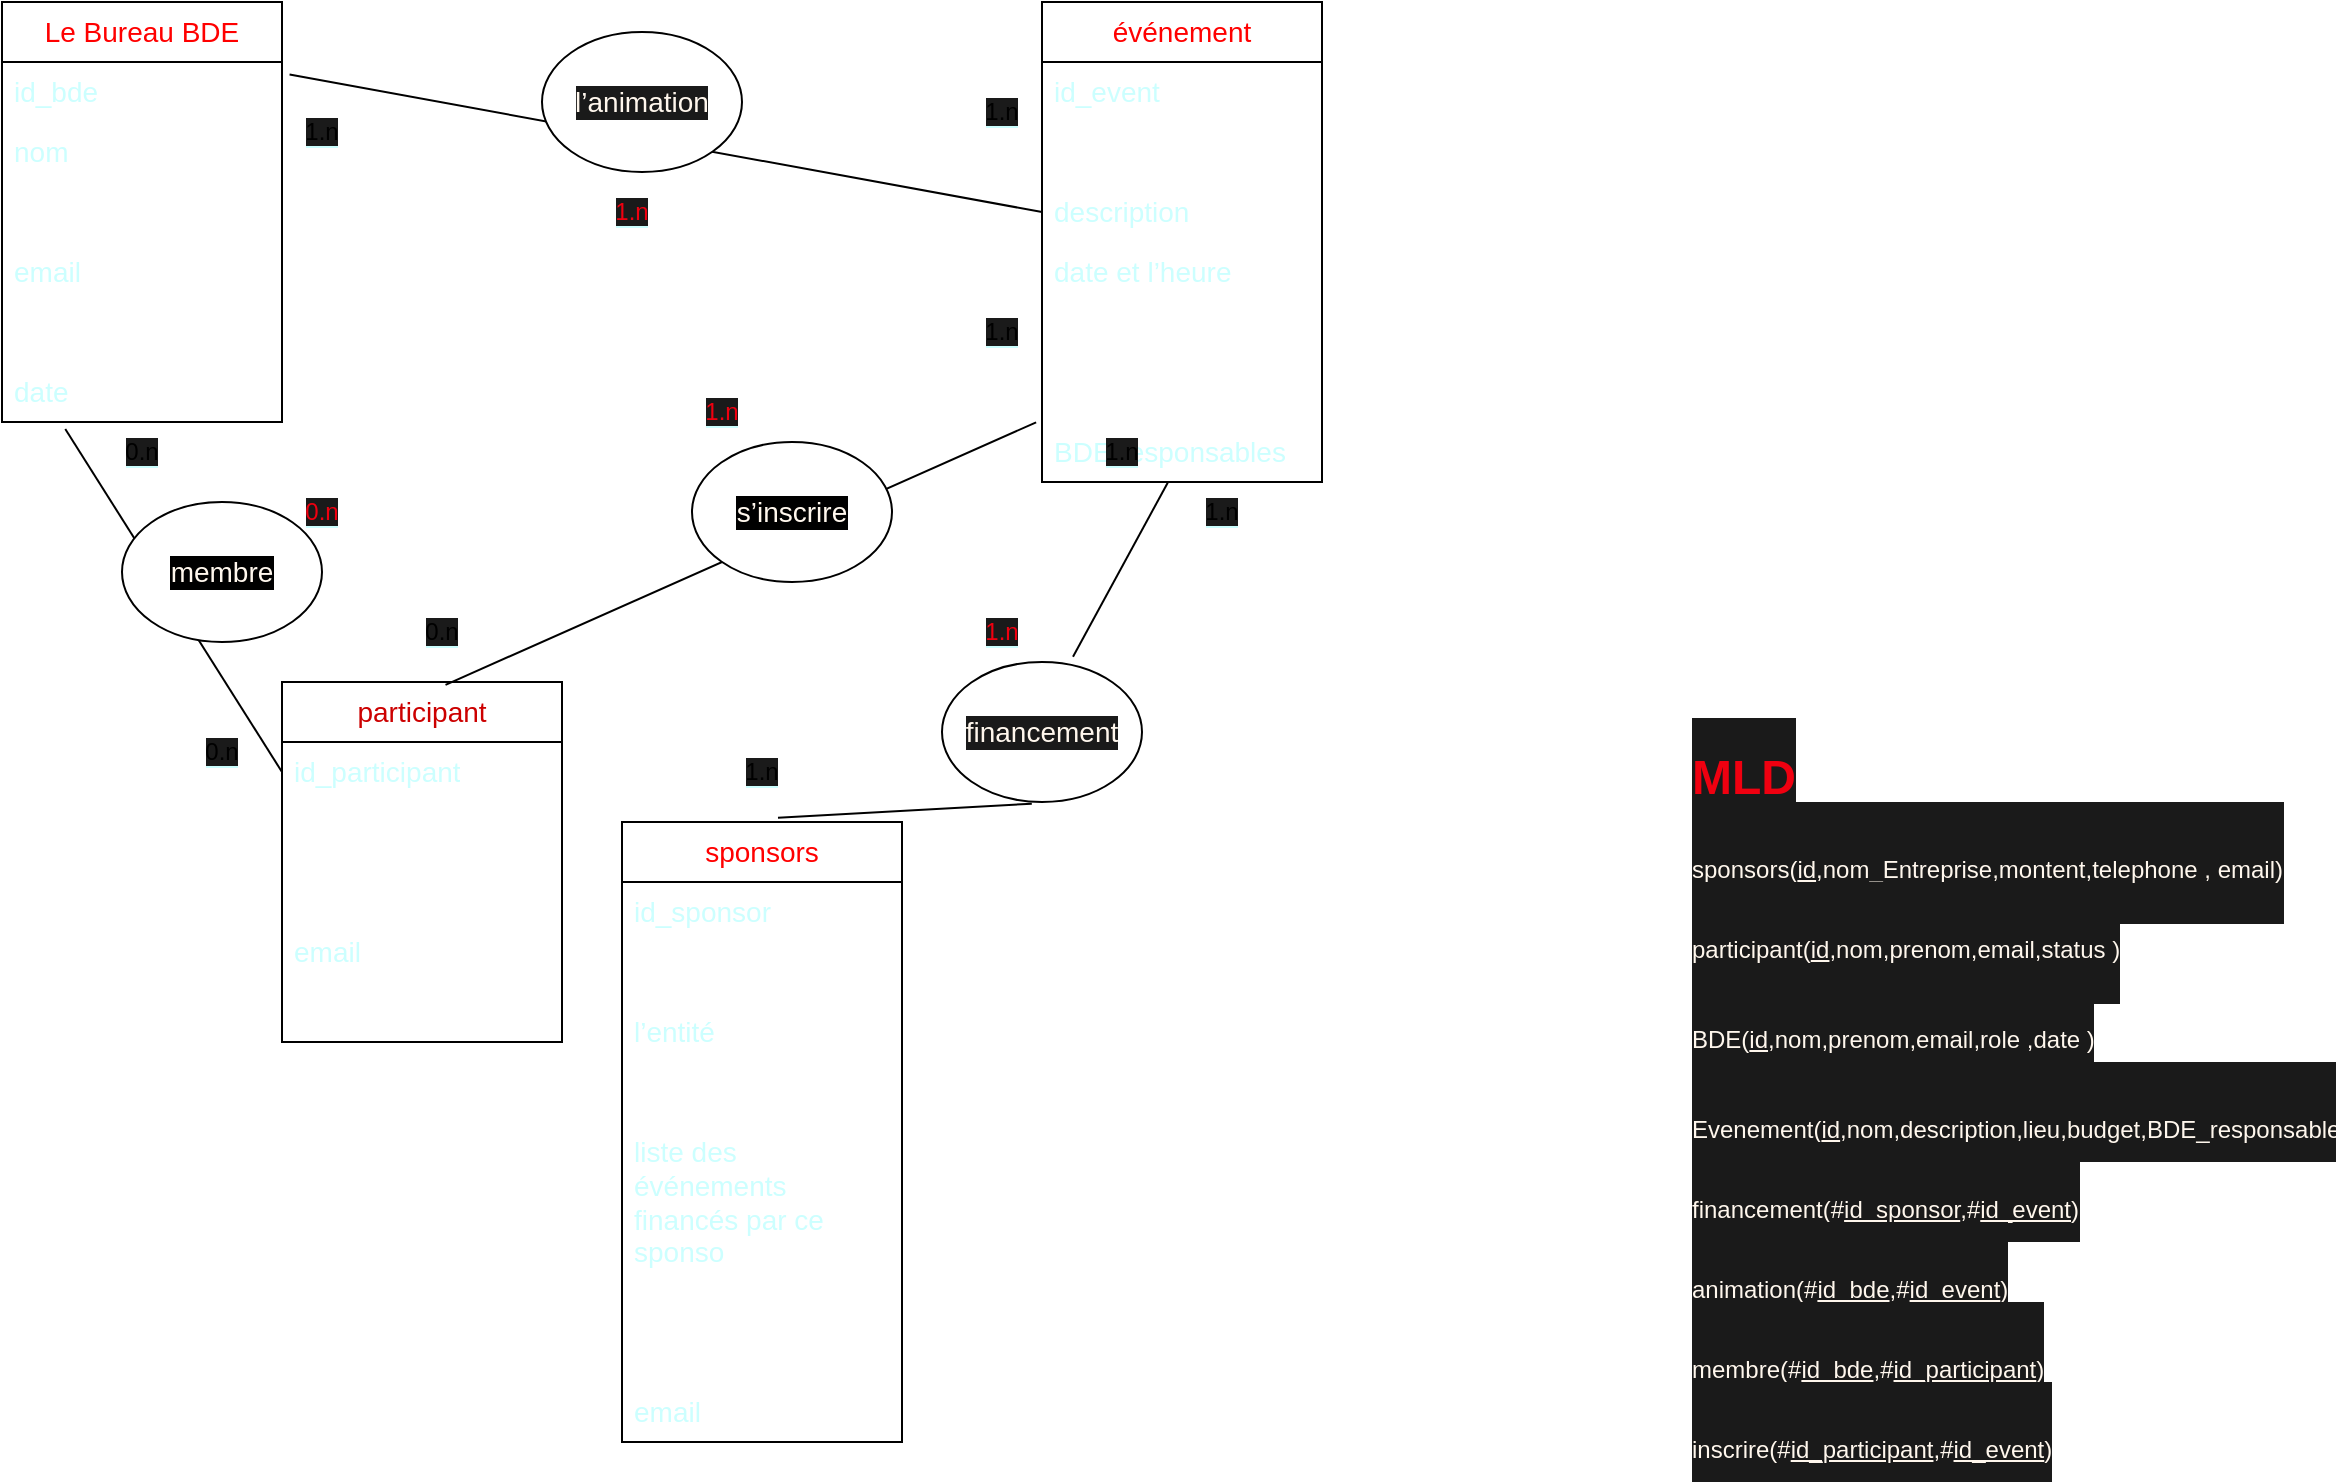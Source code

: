 <mxfile>
    <diagram id="pjIwxmxxNrHiYJVAMZtM" name="Page-1">
        <mxGraphModel dx="1542" dy="866" grid="1" gridSize="10" guides="1" tooltips="1" connect="1" arrows="1" fold="1" page="1" pageScale="1" pageWidth="850" pageHeight="1100" math="0" shadow="0">
            <root>
                <mxCell id="0"/>
                <mxCell id="1" parent="0"/>
                <mxCell id="21" value="&lt;span style=&quot;color: rgb(255, 0, 0); font-family: Arial, sans-serif; font-size: 14px;&quot;&gt;Le Bureau BDE&lt;/span&gt;" style="swimlane;fontStyle=0;childLayout=stackLayout;horizontal=1;startSize=30;horizontalStack=0;resizeParent=1;resizeParentMax=0;resizeLast=0;collapsible=1;marginBottom=0;whiteSpace=wrap;html=1;" parent="1" vertex="1">
                    <mxGeometry x="30" y="20" width="140" height="210" as="geometry"/>
                </mxCell>
                <mxCell id="22" value="&lt;span style=&quot;color: rgb(204, 255, 255); font-family: Arial, sans-serif; font-size: 14px;&quot;&gt;id_bde&lt;/span&gt;" style="text;strokeColor=none;fillColor=none;align=left;verticalAlign=middle;spacingLeft=4;spacingRight=4;overflow=hidden;points=[[0,0.5],[1,0.5]];portConstraint=eastwest;rotatable=0;whiteSpace=wrap;html=1;" parent="21" vertex="1">
                    <mxGeometry y="30" width="140" height="30" as="geometry"/>
                </mxCell>
                <mxCell id="23" value="&lt;span id=&quot;docs-internal-guid-59bb639d-7fff-08ca-f081-ec9cf9c233c6&quot;&gt;&lt;span style=&quot;font-size: 10.5pt; font-family: Arial, sans-serif; background-color: transparent; font-variant-numeric: normal; font-variant-east-asian: normal; font-variant-alternates: normal; font-variant-position: normal; vertical-align: baseline;&quot;&gt;&lt;font color=&quot;#ccffff&quot;&gt;nom&lt;/font&gt;&lt;/span&gt;&lt;/span&gt;" style="text;strokeColor=none;fillColor=none;align=left;verticalAlign=middle;spacingLeft=4;spacingRight=4;overflow=hidden;points=[[0,0.5],[1,0.5]];portConstraint=eastwest;rotatable=0;whiteSpace=wrap;html=1;" parent="21" vertex="1">
                    <mxGeometry y="60" width="140" height="30" as="geometry"/>
                </mxCell>
                <mxCell id="24" value="&lt;span id=&quot;docs-internal-guid-3f4ebf22-7fff-260a-1381-0d9e76ec900e&quot;&gt;&lt;span style=&quot;font-size: 10.5pt; font-family: Arial, sans-serif; background-color: transparent; font-variant-numeric: normal; font-variant-east-asian: normal; font-variant-alternates: normal; font-variant-position: normal; vertical-align: baseline;&quot;&gt;&lt;font color=&quot;#ffffff&quot;&gt;prénom&lt;/font&gt;&lt;/span&gt;&lt;/span&gt;" style="text;strokeColor=none;fillColor=none;align=left;verticalAlign=middle;spacingLeft=4;spacingRight=4;overflow=hidden;points=[[0,0.5],[1,0.5]];portConstraint=eastwest;rotatable=0;whiteSpace=wrap;html=1;" parent="21" vertex="1">
                    <mxGeometry y="90" width="140" height="30" as="geometry"/>
                </mxCell>
                <mxCell id="31" value="&lt;span id=&quot;docs-internal-guid-2f668785-7fff-6c8c-528b-079bab67a5d0&quot;&gt;&lt;span style=&quot;font-size: 10.5pt; font-family: Arial, sans-serif; background-color: transparent; font-variant-numeric: normal; font-variant-east-asian: normal; font-variant-alternates: normal; font-variant-position: normal; vertical-align: baseline;&quot;&gt;&lt;font color=&quot;#ccffff&quot;&gt;email&lt;/font&gt;&lt;/span&gt;&lt;/span&gt;" style="text;strokeColor=none;fillColor=none;align=left;verticalAlign=middle;spacingLeft=4;spacingRight=4;overflow=hidden;points=[[0,0.5],[1,0.5]];portConstraint=eastwest;rotatable=0;whiteSpace=wrap;html=1;" vertex="1" parent="21">
                    <mxGeometry y="120" width="140" height="30" as="geometry"/>
                </mxCell>
                <mxCell id="32" value="&lt;span id=&quot;docs-internal-guid-84155e03-7fff-9a52-054f-cbe6f1718405&quot;&gt;&lt;span style=&quot;font-size: 10.5pt; font-family: Arial, sans-serif; background-color: transparent; font-variant-numeric: normal; font-variant-east-asian: normal; font-variant-alternates: normal; font-variant-position: normal; vertical-align: baseline;&quot;&gt;&lt;font color=&quot;#ffffff&quot;&gt;rôle&amp;nbsp;&lt;/font&gt;&lt;/span&gt;&lt;/span&gt;" style="text;strokeColor=none;fillColor=none;align=left;verticalAlign=middle;spacingLeft=4;spacingRight=4;overflow=hidden;points=[[0,0.5],[1,0.5]];portConstraint=eastwest;rotatable=0;whiteSpace=wrap;html=1;" vertex="1" parent="21">
                    <mxGeometry y="150" width="140" height="30" as="geometry"/>
                </mxCell>
                <mxCell id="33" value="&lt;span id=&quot;docs-internal-guid-dc673a9e-7fff-c9e9-d567-cee9d6c7f6c4&quot;&gt;&lt;span style=&quot;font-size: 10.5pt; font-family: Arial, sans-serif; background-color: transparent; font-variant-numeric: normal; font-variant-east-asian: normal; font-variant-alternates: normal; font-variant-position: normal; vertical-align: baseline;&quot;&gt;&lt;font color=&quot;#ccffff&quot;&gt;date&amp;nbsp;&lt;/font&gt;&lt;/span&gt;&lt;/span&gt;" style="text;strokeColor=none;fillColor=none;align=left;verticalAlign=middle;spacingLeft=4;spacingRight=4;overflow=hidden;points=[[0,0.5],[1,0.5]];portConstraint=eastwest;rotatable=0;whiteSpace=wrap;html=1;" vertex="1" parent="21">
                    <mxGeometry y="180" width="140" height="30" as="geometry"/>
                </mxCell>
                <mxCell id="34" value="&lt;span id=&quot;docs-internal-guid-08933a02-7fff-bcd0-d596-280990d4903c&quot;&gt;&lt;span style=&quot;font-size: 10.5pt; font-family: Arial, sans-serif; color: rgb(255, 0, 0); background-color: transparent; font-variant-numeric: normal; font-variant-east-asian: normal; font-variant-alternates: normal; font-variant-position: normal; vertical-align: baseline;&quot;&gt;événement&lt;/span&gt;&lt;/span&gt;" style="swimlane;fontStyle=0;childLayout=stackLayout;horizontal=1;startSize=30;horizontalStack=0;resizeParent=1;resizeParentMax=0;resizeLast=0;collapsible=1;marginBottom=0;whiteSpace=wrap;html=1;" vertex="1" parent="1">
                    <mxGeometry x="550" y="20" width="140" height="240" as="geometry"/>
                </mxCell>
                <mxCell id="154" value="&lt;font face=&quot;Arial, sans-serif&quot; color=&quot;#ccffff&quot;&gt;&lt;span style=&quot;font-size: 14px;&quot;&gt;id_event&lt;/span&gt;&lt;/font&gt;" style="text;strokeColor=none;fillColor=none;align=left;verticalAlign=middle;spacingLeft=4;spacingRight=4;overflow=hidden;points=[[0,0.5],[1,0.5]];portConstraint=eastwest;rotatable=0;whiteSpace=wrap;html=1;" vertex="1" parent="34">
                    <mxGeometry y="30" width="140" height="30" as="geometry"/>
                </mxCell>
                <mxCell id="35" value="&lt;span id=&quot;docs-internal-guid-45a3f884-7fff-835d-4d21-895cf1a21e6d&quot;&gt;&lt;span style=&quot;font-size: 10.5pt; font-family: Arial, sans-serif; background-color: transparent; font-variant-numeric: normal; font-variant-east-asian: normal; font-variant-alternates: normal; font-variant-position: normal; vertical-align: baseline;&quot;&gt;&lt;font color=&quot;#ffffff&quot;&gt;nom&lt;/font&gt;&lt;/span&gt;&lt;/span&gt;" style="text;strokeColor=none;fillColor=none;align=left;verticalAlign=middle;spacingLeft=4;spacingRight=4;overflow=hidden;points=[[0,0.5],[1,0.5]];portConstraint=eastwest;rotatable=0;whiteSpace=wrap;html=1;" vertex="1" parent="34">
                    <mxGeometry y="60" width="140" height="30" as="geometry"/>
                </mxCell>
                <mxCell id="36" value="&lt;span id=&quot;docs-internal-guid-f22d9bf5-7fff-9f76-dfe7-8233f5e11447&quot;&gt;&lt;span style=&quot;font-size: 10.5pt; font-family: Arial, sans-serif; background-color: transparent; font-variant-numeric: normal; font-variant-east-asian: normal; font-variant-alternates: normal; font-variant-position: normal; vertical-align: baseline;&quot;&gt;&lt;font color=&quot;#ccffff&quot;&gt;description&lt;/font&gt;&lt;/span&gt;&lt;/span&gt;" style="text;strokeColor=none;fillColor=none;align=left;verticalAlign=middle;spacingLeft=4;spacingRight=4;overflow=hidden;points=[[0,0.5],[1,0.5]];portConstraint=eastwest;rotatable=0;whiteSpace=wrap;html=1;" vertex="1" parent="34">
                    <mxGeometry y="90" width="140" height="30" as="geometry"/>
                </mxCell>
                <mxCell id="37" value="&lt;span id=&quot;docs-internal-guid-454e2ace-7fff-b997-c680-8081f8a6e12c&quot;&gt;&lt;span style=&quot;font-size: 10.5pt; font-family: Arial, sans-serif; background-color: transparent; font-variant-numeric: normal; font-variant-east-asian: normal; font-variant-alternates: normal; font-variant-position: normal; vertical-align: baseline;&quot;&gt;&lt;font color=&quot;#ccffff&quot;&gt;date et l’heure&lt;/font&gt;&lt;/span&gt;&lt;/span&gt;" style="text;strokeColor=none;fillColor=none;align=left;verticalAlign=middle;spacingLeft=4;spacingRight=4;overflow=hidden;points=[[0,0.5],[1,0.5]];portConstraint=eastwest;rotatable=0;whiteSpace=wrap;html=1;" vertex="1" parent="34">
                    <mxGeometry y="120" width="140" height="30" as="geometry"/>
                </mxCell>
                <mxCell id="48" value="&lt;span id=&quot;docs-internal-guid-1a4ac7c8-7fff-aef8-def3-51b6db374f31&quot;&gt;&lt;span style=&quot;font-size: 10.5pt; font-family: Arial, sans-serif; background-color: transparent; font-variant-numeric: normal; font-variant-east-asian: normal; font-variant-alternates: normal; font-variant-position: normal; vertical-align: baseline;&quot;&gt;&lt;font color=&quot;#ffffff&quot;&gt;lieu&lt;/font&gt;&lt;/span&gt;&lt;/span&gt;" style="text;strokeColor=none;fillColor=none;align=left;verticalAlign=middle;spacingLeft=4;spacingRight=4;overflow=hidden;points=[[0,0.5],[1,0.5]];portConstraint=eastwest;rotatable=0;whiteSpace=wrap;html=1;" vertex="1" parent="34">
                    <mxGeometry y="150" width="140" height="30" as="geometry"/>
                </mxCell>
                <mxCell id="49" value="&lt;span id=&quot;docs-internal-guid-4f42584a-7fff-d4b2-7f59-7279d9ef4dea&quot;&gt;&lt;span style=&quot;font-size: 10.5pt; font-family: Arial, sans-serif; background-color: transparent; font-variant-numeric: normal; font-variant-east-asian: normal; font-variant-alternates: normal; font-variant-position: normal; vertical-align: baseline;&quot;&gt;&lt;font color=&quot;#ffffff&quot;&gt;budget prévu&lt;/font&gt;&lt;/span&gt;&lt;/span&gt;" style="text;strokeColor=none;fillColor=none;align=left;verticalAlign=middle;spacingLeft=4;spacingRight=4;overflow=hidden;points=[[0,0.5],[1,0.5]];portConstraint=eastwest;rotatable=0;whiteSpace=wrap;html=1;" vertex="1" parent="34">
                    <mxGeometry y="180" width="140" height="30" as="geometry"/>
                </mxCell>
                <mxCell id="47" value="&lt;span id=&quot;docs-internal-guid-fb72c0b5-7fff-072e-7a2b-0fc0bb39331f&quot;&gt;&lt;span style=&quot;font-size: 10.5pt; font-family: Arial, sans-serif; background-color: transparent; font-variant-numeric: normal; font-variant-east-asian: normal; font-variant-alternates: normal; font-variant-position: normal; vertical-align: baseline;&quot;&gt;&lt;font color=&quot;#ccffff&quot;&gt;BDE responsables&lt;/font&gt;&lt;/span&gt;&lt;/span&gt;" style="text;strokeColor=none;fillColor=none;align=left;verticalAlign=middle;spacingLeft=4;spacingRight=4;overflow=hidden;points=[[0,0.5],[1,0.5]];portConstraint=eastwest;rotatable=0;whiteSpace=wrap;html=1;" vertex="1" parent="34">
                    <mxGeometry y="210" width="140" height="30" as="geometry"/>
                </mxCell>
                <mxCell id="38" value="&lt;span id=&quot;docs-internal-guid-b067aceb-7fff-efbc-1e05-20de5508f4ee&quot;&gt;&lt;span style=&quot;font-size: 10.5pt; font-family: Arial, sans-serif; color: rgb(255, 0, 0); background-color: transparent; font-variant-numeric: normal; font-variant-east-asian: normal; font-variant-alternates: normal; font-variant-position: normal; vertical-align: baseline;&quot;&gt;sponsors&lt;/span&gt;&lt;/span&gt;" style="swimlane;fontStyle=0;childLayout=stackLayout;horizontal=1;startSize=30;horizontalStack=0;resizeParent=1;resizeParentMax=0;resizeLast=0;collapsible=1;marginBottom=0;whiteSpace=wrap;html=1;" vertex="1" parent="1">
                    <mxGeometry x="340" y="430" width="140" height="310" as="geometry"/>
                </mxCell>
                <mxCell id="39" value="&lt;font face=&quot;Arial, sans-serif&quot; color=&quot;#ccffff&quot;&gt;&lt;span style=&quot;font-size: 14px;&quot;&gt;id_sponsor&lt;/span&gt;&lt;/font&gt;" style="text;strokeColor=none;fillColor=none;align=left;verticalAlign=middle;spacingLeft=4;spacingRight=4;overflow=hidden;points=[[0,0.5],[1,0.5]];portConstraint=eastwest;rotatable=0;whiteSpace=wrap;html=1;" vertex="1" parent="38">
                    <mxGeometry y="30" width="140" height="30" as="geometry"/>
                </mxCell>
                <mxCell id="40" value="&lt;span id=&quot;docs-internal-guid-d75b1097-7fff-881f-feaa-a5ca8b7783f4&quot;&gt;&lt;span style=&quot;font-size: 10.5pt; font-family: Arial, sans-serif; background-color: transparent; font-variant-numeric: normal; font-variant-east-asian: normal; font-variant-alternates: normal; font-variant-position: normal; vertical-align: baseline;&quot;&gt;&lt;font color=&quot;#ffffff&quot;&gt;nom de l’entreprise&lt;/font&gt;&lt;/span&gt;&lt;/span&gt;" style="text;strokeColor=none;fillColor=none;align=left;verticalAlign=middle;spacingLeft=4;spacingRight=4;overflow=hidden;points=[[0,0.5],[1,0.5]];portConstraint=eastwest;rotatable=0;whiteSpace=wrap;html=1;" vertex="1" parent="38">
                    <mxGeometry y="60" width="140" height="30" as="geometry"/>
                </mxCell>
                <mxCell id="41" value="&lt;span id=&quot;docs-internal-guid-871e2f17-7fff-f06a-6daf-a95972326f33&quot;&gt;&lt;span style=&quot;font-size: 10.5pt; font-family: Arial, sans-serif; background-color: transparent; font-variant-numeric: normal; font-variant-east-asian: normal; font-variant-alternates: normal; font-variant-position: normal; vertical-align: baseline;&quot;&gt;&lt;font color=&quot;#ccffff&quot;&gt;l’entité&lt;/font&gt;&lt;/span&gt;&lt;/span&gt;" style="text;strokeColor=none;fillColor=none;align=left;verticalAlign=middle;spacingLeft=4;spacingRight=4;overflow=hidden;points=[[0,0.5],[1,0.5]];portConstraint=eastwest;rotatable=0;whiteSpace=wrap;html=1;" vertex="1" parent="38">
                    <mxGeometry y="90" width="140" height="30" as="geometry"/>
                </mxCell>
                <mxCell id="56" value="&lt;span id=&quot;docs-internal-guid-0dcee9f8-7fff-73ad-41b5-2823cd2b77e1&quot;&gt;&lt;span style=&quot;font-size: 10.5pt; font-family: Arial, sans-serif; background-color: transparent; font-variant-numeric: normal; font-variant-east-asian: normal; font-variant-alternates: normal; font-variant-position: normal; vertical-align: baseline;&quot;&gt;&lt;font color=&quot;#ffffff&quot;&gt;montant sponsorisé&lt;/font&gt;&lt;/span&gt;&lt;/span&gt;" style="text;strokeColor=none;fillColor=none;align=left;verticalAlign=middle;spacingLeft=4;spacingRight=4;overflow=hidden;points=[[0,0.5],[1,0.5]];portConstraint=eastwest;rotatable=0;whiteSpace=wrap;html=1;" vertex="1" parent="38">
                    <mxGeometry y="120" width="140" height="30" as="geometry"/>
                </mxCell>
                <mxCell id="57" value="&lt;span id=&quot;docs-internal-guid-e1c73d98-7fff-b810-2f62-ea0e94106e1a&quot;&gt;&lt;span style=&quot;font-size: 10.5pt; font-family: Arial, sans-serif; background-color: transparent; font-variant-numeric: normal; font-variant-east-asian: normal; font-variant-alternates: normal; font-variant-position: normal; vertical-align: baseline;&quot;&gt;&lt;font color=&quot;#ccffff&quot;&gt;liste des événements financés par ce sponso&lt;/font&gt;&lt;/span&gt;&lt;/span&gt;" style="text;strokeColor=none;fillColor=none;align=left;verticalAlign=middle;spacingLeft=4;spacingRight=4;overflow=hidden;points=[[0,0.5],[1,0.5]];portConstraint=eastwest;rotatable=0;whiteSpace=wrap;html=1;" vertex="1" parent="38">
                    <mxGeometry y="150" width="140" height="80" as="geometry"/>
                </mxCell>
                <mxCell id="61" value="&lt;span id=&quot;docs-internal-guid-682aff36-7fff-ed8c-a5e2-1221c989299a&quot;&gt;&lt;span style=&quot;font-size: 10.5pt; font-family: Arial, sans-serif; background-color: transparent; font-variant-numeric: normal; font-variant-east-asian: normal; font-variant-alternates: normal; font-variant-position: normal; vertical-align: baseline;&quot;&gt;&lt;font color=&quot;#ffffff&quot;&gt;numéro de téléphone&lt;/font&gt;&lt;/span&gt;&lt;/span&gt;" style="text;strokeColor=none;fillColor=none;align=left;verticalAlign=middle;spacingLeft=4;spacingRight=4;overflow=hidden;points=[[0,0.5],[1,0.5]];portConstraint=eastwest;rotatable=0;whiteSpace=wrap;html=1;" vertex="1" parent="38">
                    <mxGeometry y="230" width="140" height="50" as="geometry"/>
                </mxCell>
                <mxCell id="60" value="&lt;span id=&quot;docs-internal-guid-1662ffc8-7fff-d35b-0fd1-4f58d5b0526a&quot;&gt;&lt;span style=&quot;font-size: 10.5pt; font-family: Arial, sans-serif; background-color: transparent; font-variant-numeric: normal; font-variant-east-asian: normal; font-variant-alternates: normal; font-variant-position: normal; vertical-align: baseline;&quot;&gt;&lt;font color=&quot;#ccffff&quot;&gt;email&lt;/font&gt;&lt;/span&gt;&lt;/span&gt;" style="text;strokeColor=none;fillColor=none;align=left;verticalAlign=middle;spacingLeft=4;spacingRight=4;overflow=hidden;points=[[0,0.5],[1,0.5]];portConstraint=eastwest;rotatable=0;whiteSpace=wrap;html=1;" vertex="1" parent="38">
                    <mxGeometry y="280" width="140" height="30" as="geometry"/>
                </mxCell>
                <mxCell id="42" value="&lt;span id=&quot;docs-internal-guid-1909ddb9-7fff-5a02-095b-64a0893afc13&quot;&gt;&lt;span style=&quot;font-size: 10.5pt; font-family: Arial, sans-serif; background-color: transparent; font-variant-numeric: normal; font-variant-east-asian: normal; font-variant-alternates: normal; font-variant-position: normal; vertical-align: baseline;&quot;&gt;&lt;font color=&quot;#cc0000&quot;&gt;participant&lt;/font&gt;&lt;/span&gt;&lt;/span&gt;" style="swimlane;fontStyle=0;childLayout=stackLayout;horizontal=1;startSize=30;horizontalStack=0;resizeParent=1;resizeParentMax=0;resizeLast=0;collapsible=1;marginBottom=0;whiteSpace=wrap;html=1;" vertex="1" parent="1">
                    <mxGeometry x="170" y="360" width="140" height="180" as="geometry"/>
                </mxCell>
                <mxCell id="43" value="&lt;span style=&quot;color: rgb(204, 255, 255); font-family: Arial, sans-serif; font-size: 14px;&quot;&gt;id_participant&lt;/span&gt;" style="text;strokeColor=none;fillColor=none;align=left;verticalAlign=middle;spacingLeft=4;spacingRight=4;overflow=hidden;points=[[0,0.5],[1,0.5]];portConstraint=eastwest;rotatable=0;whiteSpace=wrap;html=1;" vertex="1" parent="42">
                    <mxGeometry y="30" width="140" height="30" as="geometry"/>
                </mxCell>
                <mxCell id="44" value="&lt;span id=&quot;docs-internal-guid-50183057-7fff-dc28-0ece-fb6d8769b1d7&quot;&gt;&lt;span style=&quot;font-size: 10.5pt; font-family: Arial, sans-serif; background-color: transparent; font-variant-numeric: normal; font-variant-east-asian: normal; font-variant-alternates: normal; font-variant-position: normal; vertical-align: baseline;&quot;&gt;&lt;font color=&quot;#ffffff&quot;&gt;nom&lt;/font&gt;&lt;/span&gt;&lt;/span&gt;" style="text;strokeColor=none;fillColor=none;align=left;verticalAlign=middle;spacingLeft=4;spacingRight=4;overflow=hidden;points=[[0,0.5],[1,0.5]];portConstraint=eastwest;rotatable=0;whiteSpace=wrap;html=1;" vertex="1" parent="42">
                    <mxGeometry y="60" width="140" height="30" as="geometry"/>
                </mxCell>
                <mxCell id="45" value="&lt;span id=&quot;docs-internal-guid-d89d259f-7fff-f6d5-d1db-abe1b9087aed&quot;&gt;&lt;span style=&quot;font-size: 10.5pt; font-family: Arial, sans-serif; background-color: transparent; font-variant-numeric: normal; font-variant-east-asian: normal; font-variant-alternates: normal; font-variant-position: normal; vertical-align: baseline;&quot;&gt;&lt;font color=&quot;#ffffff&quot;&gt;prénom&lt;/font&gt;&lt;/span&gt;&lt;/span&gt;" style="text;strokeColor=none;fillColor=none;align=left;verticalAlign=middle;spacingLeft=4;spacingRight=4;overflow=hidden;points=[[0,0.5],[1,0.5]];portConstraint=eastwest;rotatable=0;whiteSpace=wrap;html=1;" vertex="1" parent="42">
                    <mxGeometry y="90" width="140" height="30" as="geometry"/>
                </mxCell>
                <mxCell id="50" value="&lt;span id=&quot;docs-internal-guid-84678ed5-7fff-48c8-f790-d0dbcbf36f1a&quot;&gt;&lt;span style=&quot;font-size: 10.5pt; font-family: Arial, sans-serif; background-color: transparent; font-variant-numeric: normal; font-variant-east-asian: normal; font-variant-alternates: normal; font-variant-position: normal; vertical-align: baseline;&quot;&gt;&lt;font color=&quot;#ccffff&quot;&gt;email&lt;/font&gt;&lt;/span&gt;&lt;/span&gt;" style="text;strokeColor=none;fillColor=none;align=left;verticalAlign=middle;spacingLeft=4;spacingRight=4;overflow=hidden;points=[[0,0.5],[1,0.5]];portConstraint=eastwest;rotatable=0;whiteSpace=wrap;html=1;" vertex="1" parent="42">
                    <mxGeometry y="120" width="140" height="30" as="geometry"/>
                </mxCell>
                <mxCell id="53" value="&lt;span style=&quot;font-family: Arial, sans-serif; font-size: 14px; text-align: center;&quot;&gt;&lt;font color=&quot;#ffffff&quot;&gt;statut&lt;/font&gt;&lt;/span&gt;" style="text;strokeColor=none;fillColor=none;align=left;verticalAlign=middle;spacingLeft=4;spacingRight=4;overflow=hidden;points=[[0,0.5],[1,0.5]];portConstraint=eastwest;rotatable=0;whiteSpace=wrap;html=1;" vertex="1" parent="42">
                    <mxGeometry y="150" width="140" height="30" as="geometry"/>
                </mxCell>
                <mxCell id="69" value="" style="endArrow=none;html=1;fontColor=#FFFFFF;entryX=0;entryY=0.5;entryDx=0;entryDy=0;exitX=1.027;exitY=0.209;exitDx=0;exitDy=0;exitPerimeter=0;" edge="1" parent="1" source="22" target="36">
                    <mxGeometry width="50" height="50" relative="1" as="geometry">
                        <mxPoint x="193.78" y="76.27" as="sourcePoint"/>
                        <mxPoint x="528.74" y="73.12" as="targetPoint"/>
                        <Array as="points"/>
                    </mxGeometry>
                </mxCell>
                <mxCell id="87" value="" style="endArrow=none;html=1;fontColor=#CC0000;exitX=0.584;exitY=0.008;exitDx=0;exitDy=0;exitPerimeter=0;entryX=-0.021;entryY=0.005;entryDx=0;entryDy=0;entryPerimeter=0;" edge="1" parent="1" source="42" target="47">
                    <mxGeometry width="50" height="50" relative="1" as="geometry">
                        <mxPoint x="600" y="300" as="sourcePoint"/>
                        <mxPoint x="528.32" y="140.84" as="targetPoint"/>
                    </mxGeometry>
                </mxCell>
                <mxCell id="90" value="&lt;span style=&quot;background-color: rgb(26, 26, 26);&quot;&gt;0.n&lt;/span&gt;" style="text;html=1;align=center;verticalAlign=middle;whiteSpace=wrap;rounded=0;labelBackgroundColor=#CCFFFF;" vertex="1" parent="1">
                    <mxGeometry x="220" y="320" width="60" height="30" as="geometry"/>
                </mxCell>
                <mxCell id="91" value="&lt;span style=&quot;background-color: rgb(26, 26, 26);&quot;&gt;1.n&lt;/span&gt;" style="text;html=1;align=center;verticalAlign=middle;whiteSpace=wrap;rounded=0;labelBackgroundColor=#CCFFFF;" vertex="1" parent="1">
                    <mxGeometry x="500" y="170" width="60" height="30" as="geometry"/>
                </mxCell>
                <mxCell id="105" value="&lt;span style=&quot;color: rgba(0, 0, 0, 0); font-family: monospace; font-size: 0px; text-align: start; background-color: rgb(42, 37, 47);&quot;&gt;%3CmxGraphModel%3E%3Croot%3E%3CmxCell%20id%3D%220%22%2F%3E%3CmxCell%20id%3D%221%22%20parent%3D%220%22%2F%3E%3CmxCell%20id%3D%222%22%20value%3D%22%22%20style%3D%22endArrow%3Dnone%3Bhtml%3D1%3BfontColor%3D%23FFFFFF%3BentryX%3D-0.024%3BentryY%3D0.131%3BentryDx%3D0%3BentryDy%3D0%3BentryPerimeter%3D0%3BexitX%3D1.027%3BexitY%3D0.209%3BexitDx%3D0%3BexitDy%3D0%3BexitPerimeter%3D0%3BstartArrow%3Dnone%3B%22%20edge%3D%221%22%20parent%3D%221%22%3E%3CmxGeometry%20width%3D%2250%22%20height%3D%2250%22%20relative%3D%221%22%20as%3D%22geometry%22%3E%3CmxPoint%20x%3D%22422.97%22%20y%3D%2282.54%22%20as%3D%22sourcePoint%22%2F%3E%3CmxPoint%20x%3D%22526.64%22%20y%3D%2272.27%22%20as%3D%22targetPoint%22%2F%3E%3CArray%20as%3D%22points%22%3E%3CmxPoint%20x%3D%22320%22%20y%3D%2285%22%2F%3E%3C%2FArray%3E%3C%2FmxGeometry%3E%3C%2FmxCell%3E%3C%2Froot%3E%3C%2FmxGraphModel%3E&lt;/span&gt;" style="ellipse;whiteSpace=wrap;html=1;labelBackgroundColor=#1A1A1A;fontColor=#CC0000;" vertex="1" parent="1">
                    <mxGeometry x="300" y="35" width="100" height="70" as="geometry"/>
                </mxCell>
                <mxCell id="107" value="&lt;span style=&quot;color: rgba(0, 0, 0, 0); font-family: monospace; font-size: 0px; text-align: start; background-color: rgb(42, 37, 47);&quot;&gt;%3CmxGraphModel%3E%3Croot%3E%3CmxCell%20id%3D%220%22%2F%3E%3CmxCell%20id%3D%221%22%20parent%3D%220%22%2F%3E%3CmxCell%20id%3D%222%22%20value%3D%22%22%20style%3D%22endArrow%3Dnone%3Bhtml%3D1%3BfontColor%3D%23FFFFFF%3BentryX%3D-0.024%3BentryY%3D0.131%3BentryDx%3D0%3BentryDy%3D0%3BentryPerimeter%3D0%3BexitX%3D1.027%3BexitY%3D0.209%3BexitDx%3D0%3BexitDy%3D0%3BexitPerimeter%3D0%3BstartArrow%3Dnone%3B%22%20edge%3D%221%22%20parent%3D%221%22%3E%3CmxGeometry%20width%3D%2250%22%20height%3D%2250%22%20relative%3D%221%22%20as%3D%22geometry%22%3E%3CmxPoint%20x%3D%22422.97%22%20y%3D%2282.54%22%20as%3D%22sourcePoint%22%2F%3E%3CmxPoint%20x%3D%22526.64%22%20y%3D%2272.27%22%20as%3D%22targetPoint%22%2F%3E%3CArray%20as%3D%22points%22%3E%3CmxPoint%20x%3D%22320%22%20y%3D%2285%22%2F%3E%3C%2FArray%3E%3C%2FmxGeometry%3E%3C%2FmxCell%3E%3C%2Froot%3E%3C%2FmxGraphModel%3E&lt;/span&gt;" style="ellipse;whiteSpace=wrap;html=1;labelBackgroundColor=#1A1A1A;fontColor=#CC0000;" vertex="1" parent="1">
                    <mxGeometry x="375" y="240" width="100" height="70" as="geometry"/>
                </mxCell>
                <mxCell id="119" value="&lt;span style=&quot;background-color: rgb(26, 26, 26);&quot;&gt;1.n&lt;/span&gt;" style="text;html=1;align=center;verticalAlign=middle;whiteSpace=wrap;rounded=0;labelBackgroundColor=#CCFFFF;" vertex="1" parent="1">
                    <mxGeometry x="380" y="390" width="60" height="30" as="geometry"/>
                </mxCell>
                <mxCell id="120" value="&lt;span style=&quot;background-color: rgb(26, 26, 26);&quot;&gt;1.n&lt;/span&gt;" style="text;html=1;align=center;verticalAlign=middle;whiteSpace=wrap;rounded=0;labelBackgroundColor=#CCFFFF;" vertex="1" parent="1">
                    <mxGeometry x="560" y="230" width="60" height="30" as="geometry"/>
                </mxCell>
                <mxCell id="121" value="&lt;span id=&quot;docs-internal-guid-4e5c24fe-7fff-c578-7a09-25107cacac20&quot;&gt;&lt;span style=&quot;font-size: 10.5pt; font-family: Arial, sans-serif; font-variant-numeric: normal; font-variant-east-asian: normal; font-variant-alternates: normal; font-variant-position: normal; vertical-align: baseline;&quot;&gt;&lt;font color=&quot;#000000&quot;&gt;financement&lt;/font&gt;&lt;/span&gt;&lt;/span&gt;" style="text;html=1;align=center;verticalAlign=middle;whiteSpace=wrap;rounded=0;labelBackgroundColor=#FFFFFF;" vertex="1" parent="1">
                    <mxGeometry x="530" y="370" width="60" height="30" as="geometry"/>
                </mxCell>
                <mxCell id="122" value="&lt;span id=&quot;docs-internal-guid-1dca1ef8-7fff-0c7e-3ad9-99fe6d4969ea&quot;&gt;&lt;span style=&quot;font-size: 10.5pt; font-family: Arial, sans-serif; font-variant-numeric: normal; font-variant-east-asian: normal; font-variant-alternates: normal; font-variant-position: normal; vertical-align: baseline;&quot;&gt;&lt;font color=&quot;#fff7ed&quot;&gt;s’inscrire&lt;/font&gt;&lt;/span&gt;&lt;/span&gt;" style="text;html=1;align=center;verticalAlign=middle;whiteSpace=wrap;rounded=0;labelBackgroundColor=#000000;" vertex="1" parent="1">
                    <mxGeometry x="395" y="260" width="60" height="30" as="geometry"/>
                </mxCell>
                <mxCell id="125" value="&lt;span id=&quot;docs-internal-guid-0dac7657-7fff-9902-0aa5-69a8bb24d0d1&quot;&gt;&lt;span style=&quot;font-size: 10.5pt; font-family: Arial, sans-serif; font-variant-numeric: normal; font-variant-east-asian: normal; font-variant-alternates: normal; font-variant-position: normal; vertical-align: baseline;&quot;&gt;&lt;font color=&quot;#fff7ed&quot;&gt;l’animation&lt;/font&gt;&lt;/span&gt;&lt;/span&gt;" style="text;html=1;align=center;verticalAlign=middle;whiteSpace=wrap;rounded=0;labelBackgroundColor=#1A1A1A;" vertex="1" parent="1">
                    <mxGeometry x="315" y="50" width="70" height="40" as="geometry"/>
                </mxCell>
                <mxCell id="127" value="&lt;span style=&quot;background-color: rgb(26, 26, 26);&quot;&gt;1.n&lt;/span&gt;&lt;span style=&quot;color: rgba(0, 0, 0, 0); font-family: monospace; font-size: 0px; text-align: start; background-color: rgb(42, 37, 47);&quot;&gt;%3CmxGraphModel%3E%3Croot%3E%3CmxCell%20id%3D%220%22%2F%3E%3CmxCell%20id%3D%221%22%20parent%3D%220%22%2F%3E%3CmxCell%20id%3D%222%22%20value%3D%22%26lt%3Bspan%20style%3D%26quot%3Bbackground-color%3A%20rgb(26%2C%2026%2C%2026)%3B%26quot%3B%26gt%3B1.1%26lt%3B%2Fspan%26gt%3B%22%20style%3D%22text%3Bhtml%3D1%3Balign%3Dcenter%3BverticalAlign%3Dmiddle%3BwhiteSpace%3Dwrap%3Brounded%3D0%3BlabelBackgroundColor%3D%23CCFFFF%3B%22%20vertex%3D%221%22%20parent%3D%221%22%3E%3CmxGeometry%20x%3D%22470%22%20y%3D%22140%22%20width%3D%2260%22%20height%3D%2230%22%20as%3D%22geometry%22%2F%3E%3C%2FmxCell%3E%3C%2Froot%3E%3C%2FmxGraphModel%3E&lt;/span&gt;" style="text;html=1;align=center;verticalAlign=middle;whiteSpace=wrap;rounded=0;labelBackgroundColor=#CCFFFF;" vertex="1" parent="1">
                    <mxGeometry x="160" y="70" width="60" height="30" as="geometry"/>
                </mxCell>
                <mxCell id="128" value="&lt;span style=&quot;background-color: rgb(26, 26, 26);&quot;&gt;1.n&lt;/span&gt;&lt;span style=&quot;color: rgba(0, 0, 0, 0); font-family: monospace; font-size: 0px; text-align: start; background-color: rgb(42, 37, 47);&quot;&gt;%3CmxGraphModel%3E%3Croot%3E%3CmxCell%20id%3D%220%22%2F%3E%3CmxCell%20id%3D%221%22%20parent%3D%220%22%2F%3E%3CmxCell%20id%3D%222%22%20value%3D%22%26lt%3Bspan%20style%3D%26quot%3Bbackground-color%3A%20rgb(26%2C%2026%2C%2026)%3B%26quot%3B%26gt%3B1.1%26lt%3B%2Fspan%26gt%3B%22%20style%3D%22text%3Bhtml%3D1%3Balign%3Dcenter%3BverticalAlign%3Dmiddle%3BwhiteSpace%3Dwrap%3Brounded%3D0%3BlabelBackgroundColor%3D%23CCFFFF%3B%22%20vertex%3D%221%22%20parent%3D%221%22%3E%3CmxGeometry%20x%3D%22470%22%20y%3D%22140%22%20width%3D%2260%22%20height%3D%2230%22%20as%3D%22geometry%22%2F%3E%3C%2FmxCell%3E%3C%2Froot%3E%3C%2FmxGraphModel%3E&lt;/span&gt;" style="text;html=1;align=center;verticalAlign=middle;whiteSpace=wrap;rounded=0;labelBackgroundColor=#CCFFFF;" vertex="1" parent="1">
                    <mxGeometry x="500" y="60" width="60" height="30" as="geometry"/>
                </mxCell>
                <mxCell id="138" value="" style="endArrow=none;html=1;fontColor=#CC0000;exitX=0.655;exitY=-0.037;exitDx=0;exitDy=0;entryX=0.449;entryY=1.012;entryDx=0;entryDy=0;entryPerimeter=0;startArrow=none;exitPerimeter=0;" edge="1" parent="1" source="118" target="47">
                    <mxGeometry width="50" height="50" relative="1" as="geometry">
                        <mxPoint x="221.76" y="331.44" as="sourcePoint"/>
                        <mxPoint x="557.06" y="190.15" as="targetPoint"/>
                    </mxGeometry>
                </mxCell>
                <mxCell id="139" value="" style="endArrow=none;html=1;fontColor=#CC0000;entryX=0.449;entryY=1.012;entryDx=0;entryDy=0;entryPerimeter=0;exitX=0.557;exitY=-0.007;exitDx=0;exitDy=0;exitPerimeter=0;" edge="1" parent="1" source="38" target="118">
                    <mxGeometry width="50" height="50" relative="1" as="geometry">
                        <mxPoint x="520" y="490" as="sourcePoint"/>
                        <mxPoint x="612.86" y="210.36" as="targetPoint"/>
                    </mxGeometry>
                </mxCell>
                <mxCell id="118" value="&lt;span id=&quot;docs-internal-guid-4e5c24fe-7fff-c578-7a09-25107cacac20&quot;&gt;&lt;span style=&quot;font-size: 10.5pt; font-family: Arial, sans-serif; background-color: transparent; font-variant-numeric: normal; font-variant-east-asian: normal; font-variant-alternates: normal; font-variant-position: normal; vertical-align: baseline;&quot;&gt;&lt;font color=&quot;#fff7ed&quot;&gt;financement&lt;/font&gt;&lt;/span&gt;&lt;/span&gt;" style="ellipse;whiteSpace=wrap;html=1;labelBackgroundColor=#1A1A1A;fontColor=#CC0000;" vertex="1" parent="1">
                    <mxGeometry x="500" y="350" width="100" height="70" as="geometry"/>
                </mxCell>
                <mxCell id="140" value="" style="endArrow=none;html=1;fontColor=#FFF7ED;entryX=0.226;entryY=1.117;entryDx=0;entryDy=0;entryPerimeter=0;exitX=0;exitY=0.5;exitDx=0;exitDy=0;" edge="1" parent="1" source="43" target="33">
                    <mxGeometry width="50" height="50" relative="1" as="geometry">
                        <mxPoint x="300" y="310" as="sourcePoint"/>
                        <mxPoint x="350" y="260" as="targetPoint"/>
                    </mxGeometry>
                </mxCell>
                <mxCell id="141" value="&lt;span style=&quot;color: rgba(0, 0, 0, 0); font-family: monospace; font-size: 0px; text-align: start; background-color: rgb(42, 37, 47);&quot;&gt;%3CmxGraphModel%3E%3Croot%3E%3CmxCell%20id%3D%220%22%2F%3E%3CmxCell%20id%3D%221%22%20parent%3D%220%22%2F%3E%3CmxCell%20id%3D%222%22%20value%3D%22%22%20style%3D%22endArrow%3Dnone%3Bhtml%3D1%3BfontColor%3D%23FFFFFF%3BentryX%3D-0.024%3BentryY%3D0.131%3BentryDx%3D0%3BentryDy%3D0%3BentryPerimeter%3D0%3BexitX%3D1.027%3BexitY%3D0.209%3BexitDx%3D0%3BexitDy%3D0%3BexitPerimeter%3D0%3BstartArrow%3Dnone%3B%22%20edge%3D%221%22%20parent%3D%221%22%3E%3CmxGeometry%20width%3D%2250%22%20height%3D%2250%22%20relative%3D%221%22%20as%3D%22geometry%22%3E%3CmxPoint%20x%3D%22422.97%22%20y%3D%2282.54%22%20as%3D%22sourcePoint%22%2F%3E%3CmxPoint%20x%3D%22526.64%22%20y%3D%2272.27%22%20as%3D%22targetPoint%22%2F%3E%3CArray%20as%3D%22points%22%3E%3CmxPoint%20x%3D%22320%22%20y%3D%2285%22%2F%3E%3C%2FArray%3E%3C%2FmxGeometry%3E%3C%2FmxCell%3E%3C%2Froot%3E%3C%2FmxGraphModel%3E&lt;/span&gt;" style="ellipse;whiteSpace=wrap;html=1;labelBackgroundColor=#1A1A1A;fontColor=#CC0000;" vertex="1" parent="1">
                    <mxGeometry x="90" y="270" width="100" height="70" as="geometry"/>
                </mxCell>
                <mxCell id="142" value="&lt;span style=&quot;background-color: rgb(26, 26, 26);&quot;&gt;0.n&lt;/span&gt;" style="text;html=1;align=center;verticalAlign=middle;whiteSpace=wrap;rounded=0;labelBackgroundColor=#CCFFFF;" vertex="1" parent="1">
                    <mxGeometry x="70" y="230" width="60" height="30" as="geometry"/>
                </mxCell>
                <mxCell id="143" value="&lt;span style=&quot;background-color: rgb(26, 26, 26);&quot;&gt;0.n&lt;/span&gt;" style="text;html=1;align=center;verticalAlign=middle;whiteSpace=wrap;rounded=0;labelBackgroundColor=#CCFFFF;" vertex="1" parent="1">
                    <mxGeometry x="110" y="380" width="60" height="30" as="geometry"/>
                </mxCell>
                <mxCell id="144" value="&lt;span id=&quot;docs-internal-guid-1dca1ef8-7fff-0c7e-3ad9-99fe6d4969ea&quot;&gt;&lt;span style=&quot;font-size: 10.5pt; font-family: Arial, sans-serif; font-variant-numeric: normal; font-variant-east-asian: normal; font-variant-alternates: normal; font-variant-position: normal; vertical-align: baseline;&quot;&gt;&lt;font color=&quot;#fff7ed&quot;&gt;membre&lt;/font&gt;&lt;/span&gt;&lt;/span&gt;" style="text;html=1;align=center;verticalAlign=middle;whiteSpace=wrap;rounded=0;labelBackgroundColor=#000000;" vertex="1" parent="1">
                    <mxGeometry x="110" y="290" width="60" height="30" as="geometry"/>
                </mxCell>
                <mxCell id="145" value="&lt;h1&gt;&lt;span style=&quot;font-size: 12px; font-weight: normal;&quot;&gt;sponsors(&lt;u&gt;id&lt;/u&gt;,nom_Entreprise,montent,telephone , email)&lt;/span&gt;&lt;br&gt;&lt;/h1&gt;" style="text;html=1;strokeColor=none;fillColor=none;spacing=5;spacingTop=-20;whiteSpace=wrap;overflow=hidden;rounded=0;labelBackgroundColor=#1A1A1A;fontColor=#FFF7ED;fontStyle=0" vertex="1" parent="1">
                    <mxGeometry x="870" y="430" width="330" height="70" as="geometry"/>
                </mxCell>
                <mxCell id="146" value="&lt;span style=&quot;background-color: rgb(26, 26, 26);&quot;&gt;1.n&lt;/span&gt;&lt;span style=&quot;font-family: monospace; font-size: 0px; text-align: start; background-color: rgb(42, 37, 47);&quot;&gt;%3CmxGraphModel%3E%3Croot%3E%3CmxCell%20id%3D%220%22%2F%3E%3CmxCell%20id%3D%221%22%20parent%3D%220%22%2F%3E%3CmxCell%20id%3D%222%22%20value%3D%22%26lt%3Bspan%20style%3D%26quot%3Bbackground-color%3A%20rgb(26%2C%2026%2C%2026)%3B%26quot%3B%26gt%3B1.1%26lt%3B%2Fspan%26gt%3B%22%20style%3D%22text%3Bhtml%3D1%3Balign%3Dcenter%3BverticalAlign%3Dmiddle%3BwhiteSpace%3Dwrap%3Brounded%3D0%3BlabelBackgroundColor%3D%23CCFFFF%3B%22%20vertex%3D%221%22%20parent%3D%221%22%3E%3CmxGeometry%20x%3D%22470%22%20y%3D%22140%22%20width%3D%2260%22%20height%3D%2230%22%20as%3D%22geometry%22%2F%3E%3C%2FmxCell%3E%3C%2Froot%3E%3C%2FmxGraphModel%3E&lt;/span&gt;" style="text;html=1;align=center;verticalAlign=middle;whiteSpace=wrap;rounded=0;labelBackgroundColor=#CCFFFF;fontColor=#F00010;" vertex="1" parent="1">
                    <mxGeometry x="315" y="110" width="60" height="30" as="geometry"/>
                </mxCell>
                <mxCell id="147" value="&lt;span style=&quot;background-color: rgb(26, 26, 26);&quot;&gt;1.n&lt;/span&gt;&lt;span style=&quot;font-family: monospace; font-size: 0px; text-align: start; background-color: rgb(42, 37, 47);&quot;&gt;%3CmxGraphModel%3E%3Croot%3E%3CmxCell%20id%3D%220%22%2F%3E%3CmxCell%20id%3D%221%22%20parent%3D%220%22%2F%3E%3CmxCell%20id%3D%222%22%20value%3D%22%26lt%3Bspan%20style%3D%26quot%3Bbackground-color%3A%20rgb(26%2C%2026%2C%2026)%3B%26quot%3B%26gt%3B1.1%26lt%3B%2Fspan%26gt%3B%22%20style%3D%22text%3Bhtml%3D1%3Balign%3Dcenter%3BverticalAlign%3Dmiddle%3BwhiteSpace%3Dwrap%3Brounded%3D0%3BlabelBackgroundColor%3D%23CCFFFF%3B%22%20vertex%3D%221%22%20parent%3D%221%22%3E%3CmxGeometry%20x%3D%22470%22%20y%3D%22140%22%20width%3D%2260%22%20height%3D%2230%22%20as%3D%22geometry%22%2F%3E%3C%2FmxCell%3E%3C%2Froot%3E%3C%2FmxGraphModel%3E&lt;/span&gt;" style="text;html=1;align=center;verticalAlign=middle;whiteSpace=wrap;rounded=0;labelBackgroundColor=#CCFFFF;fontColor=#F00010;" vertex="1" parent="1">
                    <mxGeometry x="360" y="210" width="60" height="30" as="geometry"/>
                </mxCell>
                <mxCell id="148" value="&lt;span style=&quot;background-color: rgb(26, 26, 26);&quot;&gt;1.n&lt;/span&gt;&lt;span style=&quot;font-family: monospace; font-size: 0px; text-align: start; background-color: rgb(42, 37, 47);&quot;&gt;%3CmxGraphModel%3E%3Croot%3E%3CmxCell%20id%3D%220%22%2F%3E%3CmxCell%20id%3D%221%22%20parent%3D%220%22%2F%3E%3CmxCell%20id%3D%222%22%20value%3D%22%26lt%3Bspan%20style%3D%26quot%3Bbackground-color%3A%20rgb(26%2C%2026%2C%2026)%3B%26quot%3B%26gt%3B1.1%26lt%3B%2Fspan%26gt%3B%22%20style%3D%22text%3Bhtml%3D1%3Balign%3Dcenter%3BverticalAlign%3Dmiddle%3BwhiteSpace%3Dwrap%3Brounded%3D0%3BlabelBackgroundColor%3D%23CCFFFF%3B%22%20vertex%3D%221%22%20parent%3D%221%22%3E%3CmxGeometry%20x%3D%22470%22%20y%3D%22140%22%20width%3D%2260%22%20height%3D%2230%22%20as%3D%22geometry%22%2F%3E%3C%2FmxCell%3E%3C%2Froot%3E%3C%2FmxGraphModel%3E&lt;/span&gt;" style="text;html=1;align=center;verticalAlign=middle;whiteSpace=wrap;rounded=0;labelBackgroundColor=#CCFFFF;fontColor=#F00010;" vertex="1" parent="1">
                    <mxGeometry x="500" y="320" width="60" height="30" as="geometry"/>
                </mxCell>
                <mxCell id="149" value="&lt;span style=&quot;background-color: rgb(26, 26, 26);&quot;&gt;0.n&lt;/span&gt;" style="text;html=1;align=center;verticalAlign=middle;whiteSpace=wrap;rounded=0;labelBackgroundColor=#CCFFFF;fontColor=#F00010;" vertex="1" parent="1">
                    <mxGeometry x="160" y="260" width="60" height="30" as="geometry"/>
                </mxCell>
                <mxCell id="150" value="&lt;h1&gt;&lt;span style=&quot;font-size: 12px; font-weight: 400;&quot;&gt;participant(&lt;/span&gt;&lt;u style=&quot;font-size: 12px; font-weight: normal;&quot;&gt;id&lt;/u&gt;&lt;span style=&quot;font-size: 12px; font-weight: normal;&quot;&gt;,nom,prenom,email,status )&lt;/span&gt;&lt;/h1&gt;" style="text;html=1;strokeColor=none;fillColor=none;spacing=5;spacingTop=-20;whiteSpace=wrap;overflow=hidden;rounded=0;labelBackgroundColor=#1A1A1A;fontColor=#FFF7ED;fontStyle=0" vertex="1" parent="1">
                    <mxGeometry x="870" y="470" width="330" height="70" as="geometry"/>
                </mxCell>
                <mxCell id="151" value="&lt;h1&gt;&lt;span style=&quot;font-size: 12px; font-weight: 400;&quot;&gt;BDE(&lt;/span&gt;&lt;u style=&quot;font-size: 12px; font-weight: normal;&quot;&gt;id&lt;/u&gt;&lt;span style=&quot;font-size: 12px; font-weight: normal;&quot;&gt;,nom,prenom,email,role ,date )&lt;/span&gt;&lt;/h1&gt;" style="text;html=1;strokeColor=none;fillColor=none;spacing=5;spacingTop=-20;whiteSpace=wrap;overflow=hidden;rounded=0;labelBackgroundColor=#1A1A1A;fontColor=#FFF7ED;fontStyle=0" vertex="1" parent="1">
                    <mxGeometry x="870" y="515" width="330" height="70" as="geometry"/>
                </mxCell>
                <mxCell id="152" value="&lt;h1&gt;&lt;span style=&quot;font-size: 12px; font-weight: 400;&quot;&gt;Evenement(&lt;/span&gt;&lt;u style=&quot;font-size: 12px; font-weight: normal;&quot;&gt;id&lt;/u&gt;&lt;span style=&quot;font-size: 12px; font-weight: normal;&quot;&gt;,nom,description&lt;/span&gt;&lt;span style=&quot;font-size: 12px; font-weight: normal;&quot;&gt;,lieu,budget,BDE_responsable)&lt;/span&gt;&lt;/h1&gt;" style="text;html=1;strokeColor=none;fillColor=none;spacing=5;spacingTop=-20;whiteSpace=wrap;overflow=hidden;rounded=0;labelBackgroundColor=#1A1A1A;fontColor=#FFF7ED;fontStyle=0" vertex="1" parent="1">
                    <mxGeometry x="870" y="560" width="330" height="40" as="geometry"/>
                </mxCell>
                <mxCell id="153" value="&lt;h1&gt;&lt;span style=&quot;font-size: 12px; font-weight: 400;&quot;&gt;financement(#&lt;/span&gt;&lt;u style=&quot;font-size: 12px; font-weight: normal;&quot;&gt;id_sponsor&lt;/u&gt;&lt;span style=&quot;font-size: 12px; font-weight: normal;&quot;&gt;,&lt;/span&gt;&lt;span style=&quot;font-size: 12px; font-weight: 400;&quot;&gt;#&lt;u&gt;id_event&lt;/u&gt;&lt;/span&gt;&lt;span style=&quot;font-size: 12px; font-weight: normal;&quot;&gt;)&lt;/span&gt;&lt;/h1&gt;" style="text;html=1;strokeColor=none;fillColor=none;spacing=5;spacingTop=-20;whiteSpace=wrap;overflow=hidden;rounded=0;labelBackgroundColor=#1A1A1A;fontColor=#FFF7ED;fontStyle=0" vertex="1" parent="1">
                    <mxGeometry x="870" y="600" width="330" height="40" as="geometry"/>
                </mxCell>
                <mxCell id="155" value="&lt;h1&gt;&lt;span style=&quot;font-size: 12px; font-weight: 400;&quot;&gt;animation(#&lt;u&gt;id_bde&lt;/u&gt;&lt;/span&gt;&lt;span style=&quot;font-size: 12px; font-weight: normal;&quot;&gt;,&lt;/span&gt;&lt;span style=&quot;font-size: 12px; font-weight: 400;&quot;&gt;#&lt;u&gt;id_event&lt;/u&gt;&lt;/span&gt;&lt;span style=&quot;font-size: 12px; font-weight: normal;&quot;&gt;)&lt;/span&gt;&lt;/h1&gt;" style="text;html=1;strokeColor=none;fillColor=none;spacing=5;spacingTop=-20;whiteSpace=wrap;overflow=hidden;rounded=0;labelBackgroundColor=#1A1A1A;fontColor=#FFF7ED;fontStyle=0" vertex="1" parent="1">
                    <mxGeometry x="870" y="640" width="330" height="40" as="geometry"/>
                </mxCell>
                <mxCell id="156" value="&lt;h1&gt;&lt;span style=&quot;font-size: 12px; font-weight: 400;&quot;&gt;membre(#&lt;u&gt;id_bde&lt;/u&gt;&lt;/span&gt;&lt;span style=&quot;font-size: 12px; font-weight: normal;&quot;&gt;,&lt;/span&gt;&lt;span style=&quot;font-size: 12px; font-weight: 400;&quot;&gt;#&lt;u&gt;id_participant&lt;/u&gt;&lt;/span&gt;&lt;span style=&quot;font-size: 12px; font-weight: normal;&quot;&gt;)&lt;/span&gt;&lt;/h1&gt;" style="text;html=1;strokeColor=none;fillColor=none;spacing=5;spacingTop=-20;whiteSpace=wrap;overflow=hidden;rounded=0;labelBackgroundColor=#1A1A1A;fontColor=#FFF7ED;fontStyle=0" vertex="1" parent="1">
                    <mxGeometry x="870" y="680" width="330" height="40" as="geometry"/>
                </mxCell>
                <mxCell id="157" value="&lt;span style=&quot;background-color: rgb(26, 26, 26);&quot;&gt;1.n&lt;/span&gt;" style="text;html=1;align=center;verticalAlign=middle;whiteSpace=wrap;rounded=0;labelBackgroundColor=#CCFFFF;" vertex="1" parent="1">
                    <mxGeometry x="610" y="260" width="60" height="30" as="geometry"/>
                </mxCell>
                <mxCell id="158" value="&lt;h1&gt;&lt;span style=&quot;font-size: 12px; font-weight: 400;&quot;&gt;inscrire(#&lt;u&gt;id_participant&lt;/u&gt;&lt;/span&gt;&lt;span style=&quot;font-size: 12px; font-weight: normal;&quot;&gt;,&lt;/span&gt;&lt;span style=&quot;font-size: 12px; font-weight: 400;&quot;&gt;#&lt;u&gt;id_event&lt;/u&gt;&lt;/span&gt;&lt;span style=&quot;font-size: 12px; font-weight: normal;&quot;&gt;)&lt;/span&gt;&lt;/h1&gt;" style="text;html=1;strokeColor=none;fillColor=none;spacing=5;spacingTop=-20;whiteSpace=wrap;overflow=hidden;rounded=0;labelBackgroundColor=#1A1A1A;fontColor=#FFF7ED;fontStyle=0" vertex="1" parent="1">
                    <mxGeometry x="870" y="720" width="330" height="40" as="geometry"/>
                </mxCell>
                <mxCell id="160" value="&lt;h1&gt;MLD&lt;/h1&gt;" style="text;html=1;strokeColor=none;fillColor=none;spacing=5;spacingTop=-20;whiteSpace=wrap;overflow=hidden;rounded=0;labelBackgroundColor=#1A1A1A;fontColor=#F00010;" vertex="1" parent="1">
                    <mxGeometry x="870" y="387.5" width="60" height="35" as="geometry"/>
                </mxCell>
            </root>
        </mxGraphModel>
    </diagram>
</mxfile>